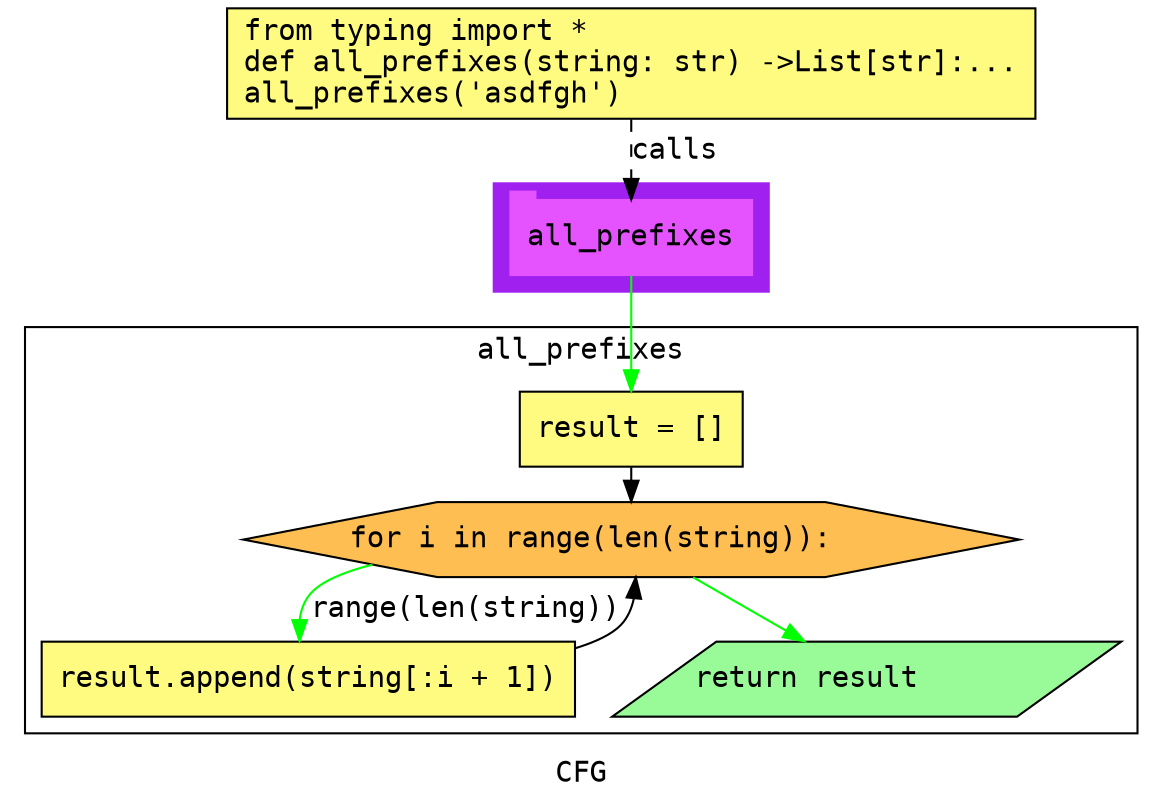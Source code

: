 digraph cluster348CFG {
	graph [bb="0,0,542,379",
		compound=True,
		fontname="DejaVu Sans Mono",
		label=CFG,
		lheight=0.21,
		lp="271,11.5",
		lwidth=0.35,
		pack=False,
		rankdir=TB,
		ranksep=0.02
	];
	node [fontname="DejaVu Sans Mono",
		label="\N"
	];
	edge [fontname="DejaVu Sans Mono"];
	subgraph cluster_1 {
		graph [bb="233,243,365,295",
			color=purple,
			compound=true,
			fontname="DejaVu Sans Mono",
			label="",
			rankdir=TB,
			ranksep=0.02,
			shape=tab,
			style=filled
		];
		node [fontname="DejaVu Sans Mono"];
		edge [fontname="DejaVu Sans Mono"];
		12	[color="#E552FF",
			height=0.5,
			label=all_prefixes,
			linenum="[9]",
			pos="299,269",
			shape=tab,
			style=filled,
			width=1.6111];
	}
	subgraph cluster0all_prefixes {
		graph [bb="8,31,534,226",
			compound=True,
			fontname="DejaVu Sans Mono",
			label=all_prefixes,
			lheight=0.21,
			lp="271,214.5",
			lwidth=1.39,
			pack=False,
			rankdir=TB,
			ranksep=0.02
		];
		node [fontname="DejaVu Sans Mono"];
		edge [fontname="DejaVu Sans Mono"];
		subgraph cluster_4 {
			graph [color=purple,
				compound=true,
				fontname="DejaVu Sans Mono",
				label="",
				rankdir=TB,
				ranksep=0.02,
				shape=tab,
				style=filled
			];
			node [fontname="DejaVu Sans Mono"];
			edge [fontname="DejaVu Sans Mono"];
		}
		subgraph cluster_7 {
			graph [color=purple,
				compound=true,
				fontname="DejaVu Sans Mono",
				label="",
				rankdir=TB,
				ranksep=0.02,
				shape=tab,
				style=filled
			];
			node [fontname="DejaVu Sans Mono"];
			edge [fontname="DejaVu Sans Mono"];
		}
		3	[fillcolor="#FFFB81",
			height=0.5,
			label="result = []\l",
			linenum="[3]",
			pos="299,177",
			shape=rectangle,
			style="filled,solid",
			width=1.4861];
		4	[fillcolor="#FFBE52",
			height=0.5,
			label="for i in range(len(string)):\l",
			linenum="[5]",
			pos="299,124",
			shape=hexagon,
			style="filled,solid",
			width=5.17];
		3 -> 4	[color=black,
			pos="e,299,142.25 299,158.73 299,156.66 299,154.5 299,152.32"];
		7	[fillcolor="#FFFB81",
			height=0.5,
			label="result.append(string[:i + 1])\l",
			linenum="[6]",
			pos="144,57",
			shape=rectangle,
			style="filled,solid",
			width=3.5556];
		4 -> 7	[color=green,
			label="range(len(string))",
			lp="215.5,90.5",
			pos="e,137.58,75.293 171.76,112.44 157.58,108.92 146.32,104.23 141,98 137.97,94.449 136.73,90.013 136.55,85.401"];
		8	[fillcolor="#98fb98",
			height=0.5,
			label="return result\l",
			linenum="[7]",
			pos="408,57",
			shape=parallelogram,
			style="filled,solid",
			width=3.2823];
		4 -> 8	[color=green,
			pos="e,379.17,75.19 327.64,105.92 340.68,98.146 356.29,88.838 370.27,80.501"];
		7 -> 4	[color=black,
			pos="e,301.19,105.85 272.1,71.832 281.93,74.85 289.7,78.524 294,83 297.31,86.444 299.21,90.893 300.21,95.567"];
	}
	1	[fillcolor="#FFFB81",
		height=0.73611,
		label="from typing import *\ldef all_prefixes(string: str) ->List[str]:...\lall_prefixes('asdfgh')\l",
		linenum="[1]",
		pos="299,352.5",
		shape=rectangle,
		style="filled,solid",
		width=5.3889];
	1 -> 12	[label=calls,
		lp="320,310.5",
		pos="e,299,287.13 299,325.71 299,316.66 299,306.47 299,297.3",
		style=dashed];
	12 -> 3	[color=green,
		pos="e,299,195.3 299,250.65 299,237.82 299,220.11 299,205.38"];
}
